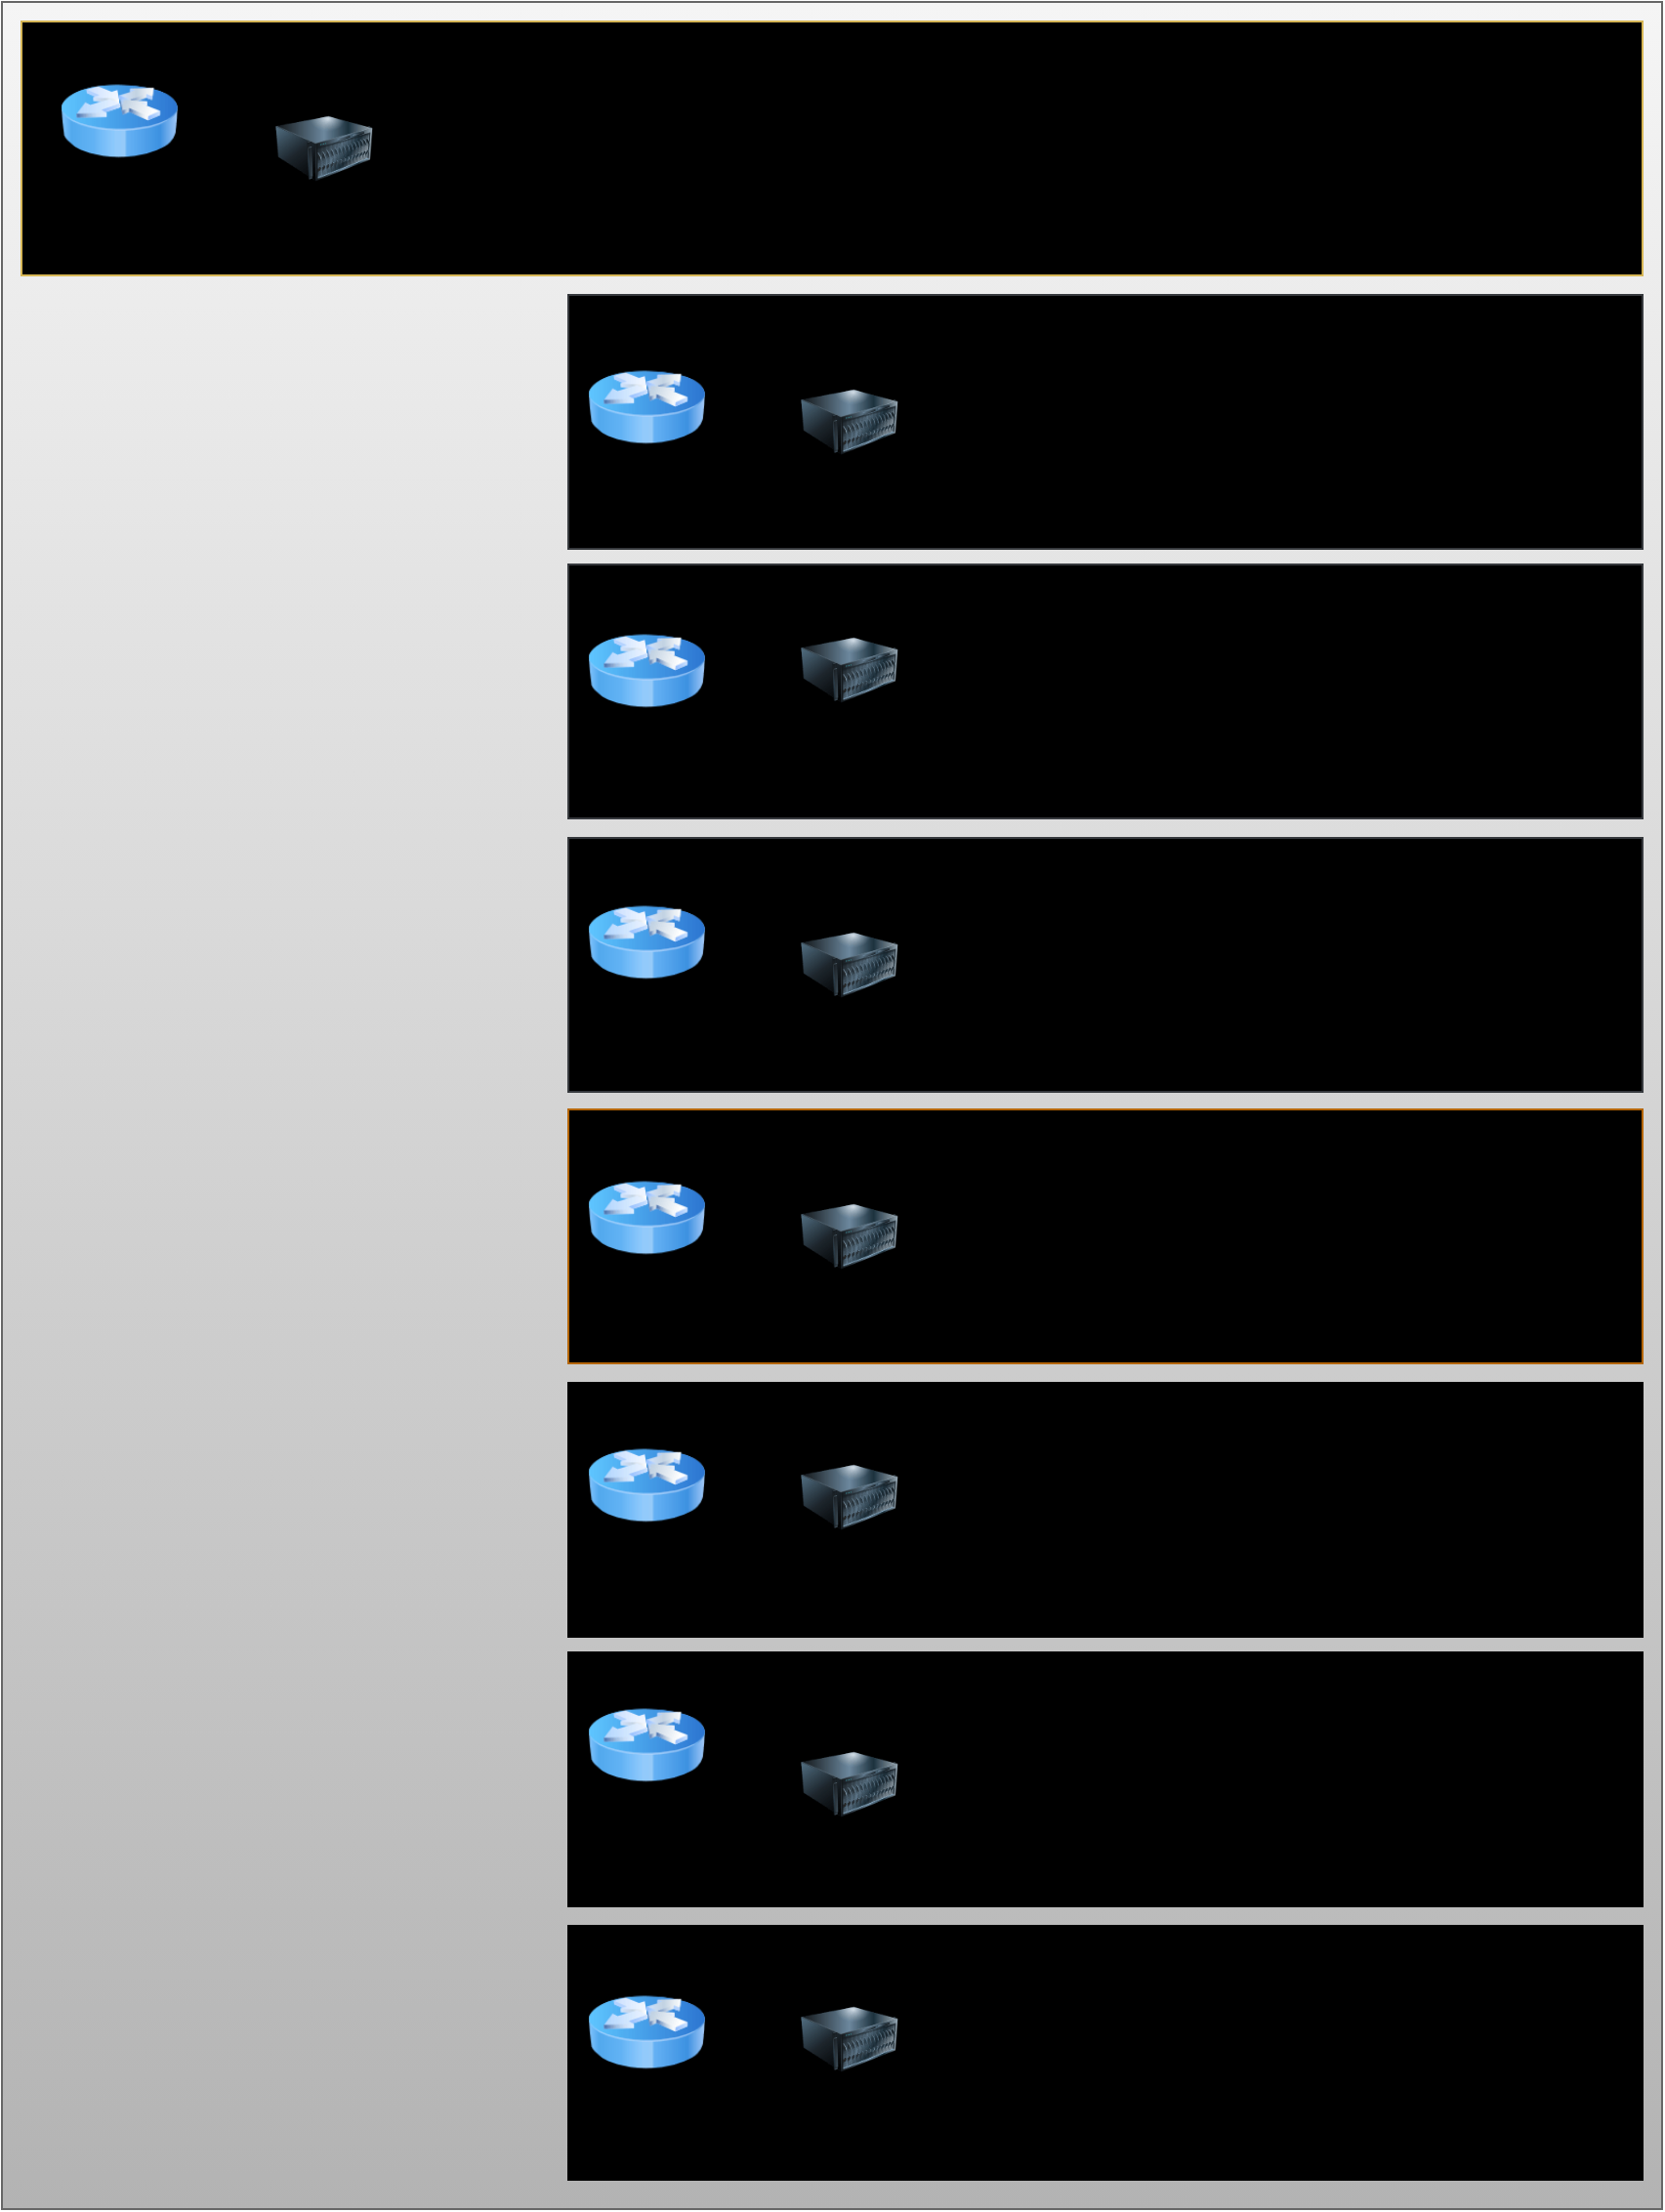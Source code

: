 <mxfile version="28.2.8">
  <diagram name="Page-1" id="Cg26QG1rRHjbkDpF5007">
    <mxGraphModel dx="2066" dy="1151" grid="1" gridSize="10" guides="1" tooltips="1" connect="1" arrows="1" fold="1" page="1" pageScale="1" pageWidth="850" pageHeight="1100" math="0" shadow="0">
      <root>
        <mxCell id="0" />
        <mxCell id="1" parent="0" />
        <mxCell id="Nbxbzdit7eM9LhjiLfYG-3" value="" style="rounded=0;whiteSpace=wrap;html=1;fillColor=#f5f5f5;fillStyle=solid;strokeColor=#666666;gradientColor=#b3b3b3;" vertex="1" parent="1">
          <mxGeometry width="850" height="1130" as="geometry" />
        </mxCell>
        <mxCell id="Nbxbzdit7eM9LhjiLfYG-4" value="" style="rounded=0;whiteSpace=wrap;html=1;fillColor=light-dark(#FFF2CC,#FFBD00);gradientColor=light-dark(#FFD966,#FFFFFF);strokeColor=#d6b656;" vertex="1" parent="1">
          <mxGeometry x="10" y="10" width="830" height="130" as="geometry" />
        </mxCell>
        <mxCell id="Nbxbzdit7eM9LhjiLfYG-12" value="" style="rounded=0;whiteSpace=wrap;html=1;fillColor=light-dark(#FFCC99,#8E1D00);strokeColor=#36393d;gradientColor=default;" vertex="1" parent="1">
          <mxGeometry x="290" y="150" width="550" height="130" as="geometry" />
        </mxCell>
        <mxCell id="Nbxbzdit7eM9LhjiLfYG-13" value="" style="rounded=0;whiteSpace=wrap;html=1;fillColor=light-dark(#FFCCCC,#833B0B);strokeColor=#36393d;gradientColor=default;" vertex="1" parent="1">
          <mxGeometry x="290" y="288" width="550" height="130" as="geometry" />
        </mxCell>
        <mxCell id="Nbxbzdit7eM9LhjiLfYG-14" value="" style="rounded=0;whiteSpace=wrap;html=1;fillColor=light-dark(#CCE5FF,#0104FF);strokeColor=#36393d;gradientColor=default;" vertex="1" parent="1">
          <mxGeometry x="290" y="428" width="550" height="130" as="geometry" />
        </mxCell>
        <mxCell id="Nbxbzdit7eM9LhjiLfYG-15" value="" style="rounded=0;whiteSpace=wrap;html=1;fillColor=light-dark(#FAD7AC,#860000);strokeColor=#b46504;gradientColor=default;" vertex="1" parent="1">
          <mxGeometry x="290" y="567" width="550" height="130" as="geometry" />
        </mxCell>
        <mxCell id="Nbxbzdit7eM9LhjiLfYG-16" value="" style="rounded=0;whiteSpace=wrap;html=1;gradientColor=default;fillColor=light-dark(#FFFFFF,#012B53);" vertex="1" parent="1">
          <mxGeometry x="290" y="707" width="550" height="130" as="geometry" />
        </mxCell>
        <mxCell id="Nbxbzdit7eM9LhjiLfYG-17" value="" style="rounded=0;whiteSpace=wrap;html=1;gradientColor=default;fillColor=light-dark(#FFFFFF,#360065);" vertex="1" parent="1">
          <mxGeometry x="290" y="845" width="550" height="130" as="geometry" />
        </mxCell>
        <mxCell id="Nbxbzdit7eM9LhjiLfYG-18" value="" style="rounded=0;whiteSpace=wrap;html=1;gradientColor=default;fillColor=light-dark(#FFFFFF,#7E004B);" vertex="1" parent="1">
          <mxGeometry x="290" y="985" width="550" height="130" as="geometry" />
        </mxCell>
        <mxCell id="Nbxbzdit7eM9LhjiLfYG-19" value="31SunRouter" style="image;html=1;image=img/lib/clip_art/computers/Server_128x128.png;labelBackgroundColor=none;fontColor=light-dark(#000000,#000000);" vertex="1" parent="1">
          <mxGeometry x="140" y="50" width="50" height="50" as="geometry" />
        </mxCell>
        <mxCell id="Nbxbzdit7eM9LhjiLfYG-20" value="32MercuryRouter" style="image;html=1;image=img/lib/clip_art/computers/Server_128x128.png;fontColor=light-dark(#000000,#000000);labelBackgroundColor=none;shadow=0;" vertex="1" parent="1">
          <mxGeometry x="409" y="185" width="50" height="60" as="geometry" />
        </mxCell>
        <mxCell id="Nbxbzdit7eM9LhjiLfYG-21" value="33VenusRouter" style="image;html=1;image=img/lib/clip_art/computers/Server_128x128.png;labelBackgroundColor=none;fontColor=light-dark(#000000,#000000);" vertex="1" parent="1">
          <mxGeometry x="409" y="312" width="50" height="60" as="geometry" />
        </mxCell>
        <mxCell id="Nbxbzdit7eM9LhjiLfYG-22" value="34EarthRouter" style="image;html=1;image=img/lib/clip_art/computers/Server_128x128.png;labelBackgroundColor=none;fontColor=light-dark(#000000,#000000);" vertex="1" parent="1">
          <mxGeometry x="409" y="463" width="50" height="60" as="geometry" />
        </mxCell>
        <mxCell id="Nbxbzdit7eM9LhjiLfYG-23" value="35MarsRouter" style="image;html=1;image=img/lib/clip_art/computers/Server_128x128.png;labelBackgroundColor=none;fontColor=light-dark(#000000,#000000);" vertex="1" parent="1">
          <mxGeometry x="409" y="599" width="50" height="66" as="geometry" />
        </mxCell>
        <mxCell id="Nbxbzdit7eM9LhjiLfYG-24" value="36JupiterRouter" style="image;html=1;image=img/lib/clip_art/computers/Server_128x128.png;labelBackgroundColor=none;fontColor=light-dark(#000000,#000000);" vertex="1" parent="1">
          <mxGeometry x="409" y="734" width="50" height="63" as="geometry" />
        </mxCell>
        <mxCell id="Nbxbzdit7eM9LhjiLfYG-25" value="37Saturn&lt;span style=&quot;&quot;&gt;Router&lt;/span&gt;" style="image;html=1;image=img/lib/clip_art/computers/Server_128x128.png;labelBackgroundColor=none;fontColor=light-dark(#000000,#000000);" vertex="1" parent="1">
          <mxGeometry x="409" y="880" width="50" height="65" as="geometry" />
        </mxCell>
        <mxCell id="Nbxbzdit7eM9LhjiLfYG-26" value="38Uranus&lt;span style=&quot;&quot;&gt;Router&lt;/span&gt;" style="image;html=1;image=img/lib/clip_art/computers/Server_128x128.png;labelBackgroundColor=none;fontColor=light-dark(#000000,#000000);" vertex="1" parent="1">
          <mxGeometry x="409" y="1010" width="50" height="66" as="geometry" />
        </mxCell>
        <mxCell id="Nbxbzdit7eM9LhjiLfYG-27" value="Sun - vlan31" style="text;html=1;whiteSpace=wrap;strokeColor=none;fillColor=none;align=left;verticalAlign=middle;rounded=0;fontColor=light-dark(#000000,#000000);" vertex="1" parent="1">
          <mxGeometry x="12" y="4" width="160" height="30" as="geometry" />
        </mxCell>
        <mxCell id="Nbxbzdit7eM9LhjiLfYG-28" value="Mercury - vlan32" style="text;html=1;whiteSpace=wrap;strokeColor=none;fillColor=none;align=left;verticalAlign=middle;rounded=0;" vertex="1" parent="1">
          <mxGeometry x="292" y="145" width="170" height="30" as="geometry" />
        </mxCell>
        <mxCell id="Nbxbzdit7eM9LhjiLfYG-29" value="Venus - vlan33" style="text;html=1;whiteSpace=wrap;strokeColor=none;fillColor=none;align=left;verticalAlign=middle;rounded=0;" vertex="1" parent="1">
          <mxGeometry x="293" y="282" width="170" height="30" as="geometry" />
        </mxCell>
        <mxCell id="Nbxbzdit7eM9LhjiLfYG-30" value="Earth - vlan34" style="text;html=1;whiteSpace=wrap;strokeColor=none;fillColor=none;align=left;verticalAlign=middle;rounded=0;" vertex="1" parent="1">
          <mxGeometry x="293" y="424" width="170" height="30" as="geometry" />
        </mxCell>
        <mxCell id="Nbxbzdit7eM9LhjiLfYG-31" value="Mars - vlan35" style="text;html=1;whiteSpace=wrap;strokeColor=none;fillColor=none;align=left;verticalAlign=middle;rounded=0;" vertex="1" parent="1">
          <mxGeometry x="293" y="564" width="170" height="30" as="geometry" />
        </mxCell>
        <mxCell id="Nbxbzdit7eM9LhjiLfYG-32" value="Jupiter - vlan36" style="text;html=1;whiteSpace=wrap;strokeColor=none;fillColor=none;align=left;verticalAlign=middle;rounded=0;" vertex="1" parent="1">
          <mxGeometry x="293" y="704" width="170" height="30" as="geometry" />
        </mxCell>
        <mxCell id="Nbxbzdit7eM9LhjiLfYG-33" value="Saturn - vlan37" style="text;html=1;whiteSpace=wrap;strokeColor=none;fillColor=none;align=left;verticalAlign=middle;rounded=0;" vertex="1" parent="1">
          <mxGeometry x="293" y="840" width="170" height="30" as="geometry" />
        </mxCell>
        <mxCell id="Nbxbzdit7eM9LhjiLfYG-34" value="Uranus - vlan38" style="text;html=1;whiteSpace=wrap;strokeColor=none;fillColor=none;align=left;verticalAlign=middle;rounded=0;" vertex="1" parent="1">
          <mxGeometry x="293" y="980" width="170" height="30" as="geometry" />
        </mxCell>
        <mxCell id="Nbxbzdit7eM9LhjiLfYG-36" value="&lt;font style=&quot;font-size: 14px;&quot;&gt;&lt;b&gt;31 Router&lt;/b&gt;&lt;/font&gt;&lt;div&gt;&lt;font style=&quot;font-size: 10px; color: light-dark(rgb(0, 0, 0), rgb(37, 177, 0));&quot;&gt;192.168.31.10&lt;/font&gt;&lt;/div&gt;" style="image;html=1;image=img/lib/clip_art/networking/Router_Icon_128x128.png;labelBackgroundColor=none;fontColor=light-dark(#000000,#000000);" vertex="1" parent="1">
          <mxGeometry x="30" y="28.5" width="60" height="65" as="geometry" />
        </mxCell>
        <mxCell id="Nbxbzdit7eM9LhjiLfYG-37" value="&lt;font style=&quot;font-size: 14px;&quot;&gt;&lt;b&gt;32 Router&lt;/b&gt;&lt;/font&gt;&lt;div&gt;&lt;font style=&quot;font-size: 10px; color: light-dark(rgb(0, 0, 0), rgb(37, 177, 0));&quot;&gt;192.168.32.10&lt;/font&gt;&lt;/div&gt;" style="image;html=1;image=img/lib/clip_art/networking/Router_Icon_128x128.png;labelBackgroundColor=none;fontColor=light-dark(#000000,#000000);" vertex="1" parent="1">
          <mxGeometry x="300" y="175" width="60" height="65" as="geometry" />
        </mxCell>
        <mxCell id="Nbxbzdit7eM9LhjiLfYG-39" value="&lt;div&gt;&lt;font style=&quot;font-size: 14px;&quot;&gt;&lt;b&gt;33 Router&lt;/b&gt;&lt;/font&gt;&lt;div&gt;&lt;font style=&quot;font-size: 10px; color: light-dark(rgb(0, 0, 0), rgb(37, 177, 0));&quot;&gt;192.168.33.10&lt;/font&gt;&lt;/div&gt;&lt;/div&gt;" style="image;html=1;image=img/lib/clip_art/networking/Router_Icon_128x128.png;labelBackgroundColor=none;fontColor=light-dark(#000000,#000000);" vertex="1" parent="1">
          <mxGeometry x="300" y="310" width="60" height="65" as="geometry" />
        </mxCell>
        <mxCell id="Nbxbzdit7eM9LhjiLfYG-40" value="&lt;font style=&quot;font-size: 14px;&quot;&gt;&lt;b&gt;34 Router&lt;/b&gt;&lt;/font&gt;&lt;div&gt;&lt;font style=&quot;font-size: 10px; color: light-dark(rgb(0, 0, 0), rgb(37, 177, 0));&quot;&gt;192.168.34.10&lt;/font&gt;&lt;/div&gt;" style="image;html=1;image=img/lib/clip_art/networking/Router_Icon_128x128.png;labelBackgroundColor=none;fontColor=light-dark(#000000,#000000);" vertex="1" parent="1">
          <mxGeometry x="300" y="449" width="60" height="65" as="geometry" />
        </mxCell>
        <mxCell id="Nbxbzdit7eM9LhjiLfYG-41" value="&lt;font style=&quot;font-size: 14px;&quot;&gt;&lt;b&gt;35 Router&lt;/b&gt;&lt;/font&gt;&lt;div&gt;&lt;font style=&quot;font-size: 10px; color: light-dark(rgb(0, 0, 0), rgb(37, 177, 0));&quot;&gt;192.168.35.10&lt;/font&gt;&lt;/div&gt;" style="image;html=1;image=img/lib/clip_art/networking/Router_Icon_128x128.png;labelBackgroundColor=none;fontColor=light-dark(#000000,#000000);" vertex="1" parent="1">
          <mxGeometry x="300" y="590" width="60" height="65" as="geometry" />
        </mxCell>
        <mxCell id="Nbxbzdit7eM9LhjiLfYG-42" value="&lt;font style=&quot;font-size: 14px;&quot;&gt;&lt;b&gt;36 Router&lt;/b&gt;&lt;/font&gt;&lt;div&gt;&lt;font style=&quot;font-size: 10px; color: light-dark(rgb(0, 0, 0), rgb(37, 177, 0));&quot;&gt;192.168.36.10&lt;/font&gt;&lt;/div&gt;" style="image;html=1;image=img/lib/clip_art/networking/Router_Icon_128x128.png;labelBackgroundColor=none;fontColor=light-dark(#000000,#000000);" vertex="1" parent="1">
          <mxGeometry x="300" y="727" width="60" height="65" as="geometry" />
        </mxCell>
        <mxCell id="Nbxbzdit7eM9LhjiLfYG-43" value="&lt;font style=&quot;font-size: 14px;&quot;&gt;&lt;b&gt;37 Router&lt;/b&gt;&lt;/font&gt;&lt;div&gt;&lt;font style=&quot;font-size: 10px; color: light-dark(rgb(0, 0, 0), rgb(37, 177, 0));&quot;&gt;192.168.37.10&lt;/font&gt;&lt;/div&gt;" style="image;html=1;image=img/lib/clip_art/networking/Router_Icon_128x128.png;labelBackgroundColor=none;fontColor=light-dark(#000000,#000000);" vertex="1" parent="1">
          <mxGeometry x="300" y="860" width="60" height="65" as="geometry" />
        </mxCell>
        <mxCell id="Nbxbzdit7eM9LhjiLfYG-44" value="&lt;font style=&quot;font-size: 14px;&quot;&gt;&lt;b&gt;38 Router&lt;/b&gt;&lt;/font&gt;&lt;div&gt;&lt;font style=&quot;font-size: 10px; color: light-dark(rgb(0, 0, 0), rgb(37, 177, 0));&quot;&gt;192.168.38.10&lt;/font&gt;&lt;/div&gt;" style="image;html=1;image=img/lib/clip_art/networking/Router_Icon_128x128.png;labelBackgroundColor=none;fontColor=light-dark(#000000,#000000);" vertex="1" parent="1">
          <mxGeometry x="300" y="1007" width="60" height="65" as="geometry" />
        </mxCell>
      </root>
    </mxGraphModel>
  </diagram>
</mxfile>
